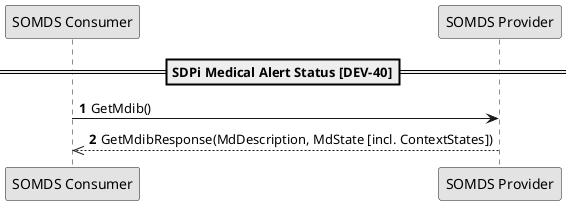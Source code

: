 @startuml

skinparam monochrome true
autonumber

!global $str_somds_consumer = "SOMDS Consumer"
!global $str_somds_provider = "SOMDS Provider"

participant "$str_somds_consumer" as consumer
participant "$str_somds_provider" as provider

==SDPi Medical Alert Status [DEV-40]==

consumer -> provider: GetMdib()
consumer <<-- provider: GetMdibResponse(MdDescription, MdState [incl. ContextStates])
@enduml